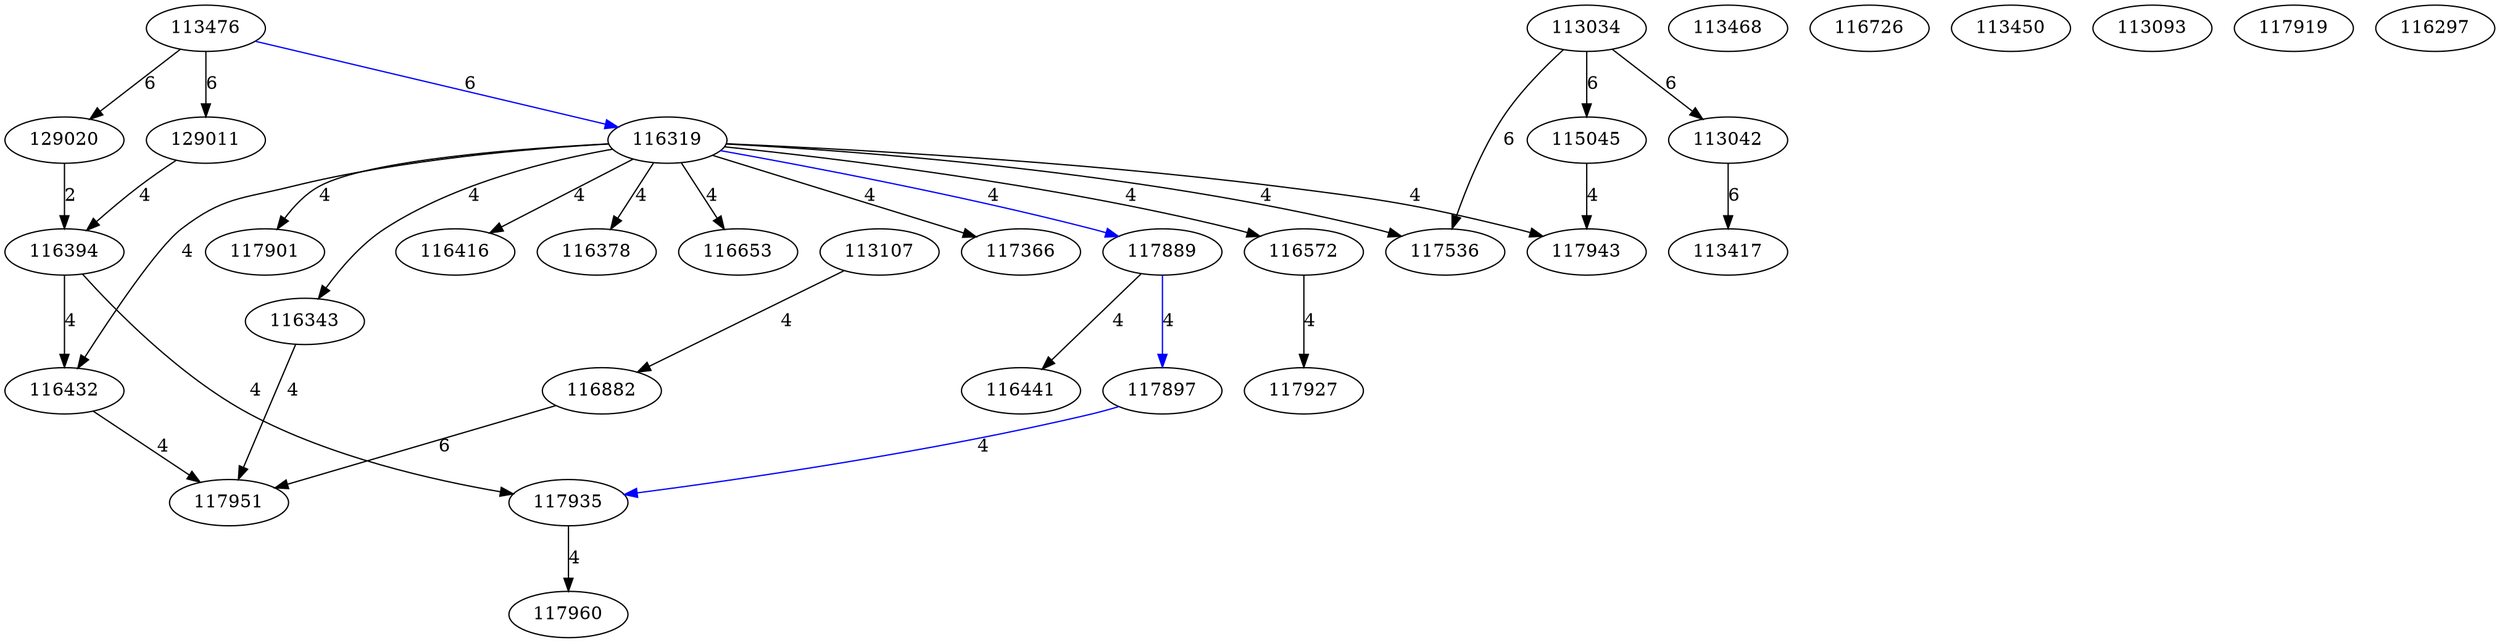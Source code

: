digraph CIC {
113476 -> 116319[label = "6", color="blue"];
113476 -> 129020[label = "6"];
113476 -> 129011[label = "6"];
116319 -> 117943[label = "4"];
116319 -> 117536[label = "4"];
116319 -> 116653[label = "4"];
116319 -> 116572[label = "4"];
116319 -> 117366[label = "4"];
116319 -> 117901[label = "4"];
116319 -> 116343[label = "4"];
116319 -> 117889[label = "4", color="blue"];
116319 -> 116416[label = "4"];
116319 -> 116378[label = "4"];
116319 -> 116432[label = "4"];
129020 -> 116394[label = "2"];
129011 -> 116394[label = "4"];
113107 -> 116882[label = "4"];
116882 -> 117951[label = "6"];
116572 -> 117927[label = "4"];
116343 -> 117951[label = "4"];
117889 -> 116441[label = "4"];
117889 -> 117897[label = "4", color="blue"];
116432 -> 117951[label = "4"];
117897 -> 117935[label = "4", color="blue"];
116394 -> 116432[label = "4"];
116394 -> 117935[label = "4"];
117935 -> 117960[label = "4"];
113034 -> 117536[label = "6"];
113034 -> 113042[label = "6"];
113034 -> 115045[label = "6"];
113042 -> 113417[label = "6"];
115045 -> 117943[label = "4"];
113468;
116726;
113450;
113093;
117919;
116297;
}